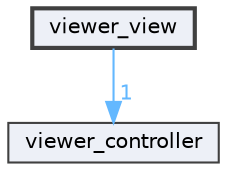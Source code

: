 digraph "/home/meteoriw/CPP4_3DViewer_v2.0-1/src/viewer_view"
{
 // LATEX_PDF_SIZE
  bgcolor="transparent";
  edge [fontname=Helvetica,fontsize=10,labelfontname=Helvetica,labelfontsize=10];
  node [fontname=Helvetica,fontsize=10,shape=box,height=0.2,width=0.4];
  compound=true
  dir_ce2b9012ea9e12de77460a910124c301 [label="viewer_view", fillcolor="#edf0f7", color="grey25", style="filled,bold", URL="dir_ce2b9012ea9e12de77460a910124c301.html",tooltip=""];
  dir_a4701b4ce911706e6327a7cc7a956495 [label="viewer_controller", fillcolor="#edf0f7", color="grey25", style="filled", URL="dir_a4701b4ce911706e6327a7cc7a956495.html",tooltip=""];
  dir_ce2b9012ea9e12de77460a910124c301->dir_a4701b4ce911706e6327a7cc7a956495 [headlabel="1", labeldistance=1.5 headhref="dir_000003_000000.html" href="dir_000003_000000.html" color="steelblue1" fontcolor="steelblue1"];
}
